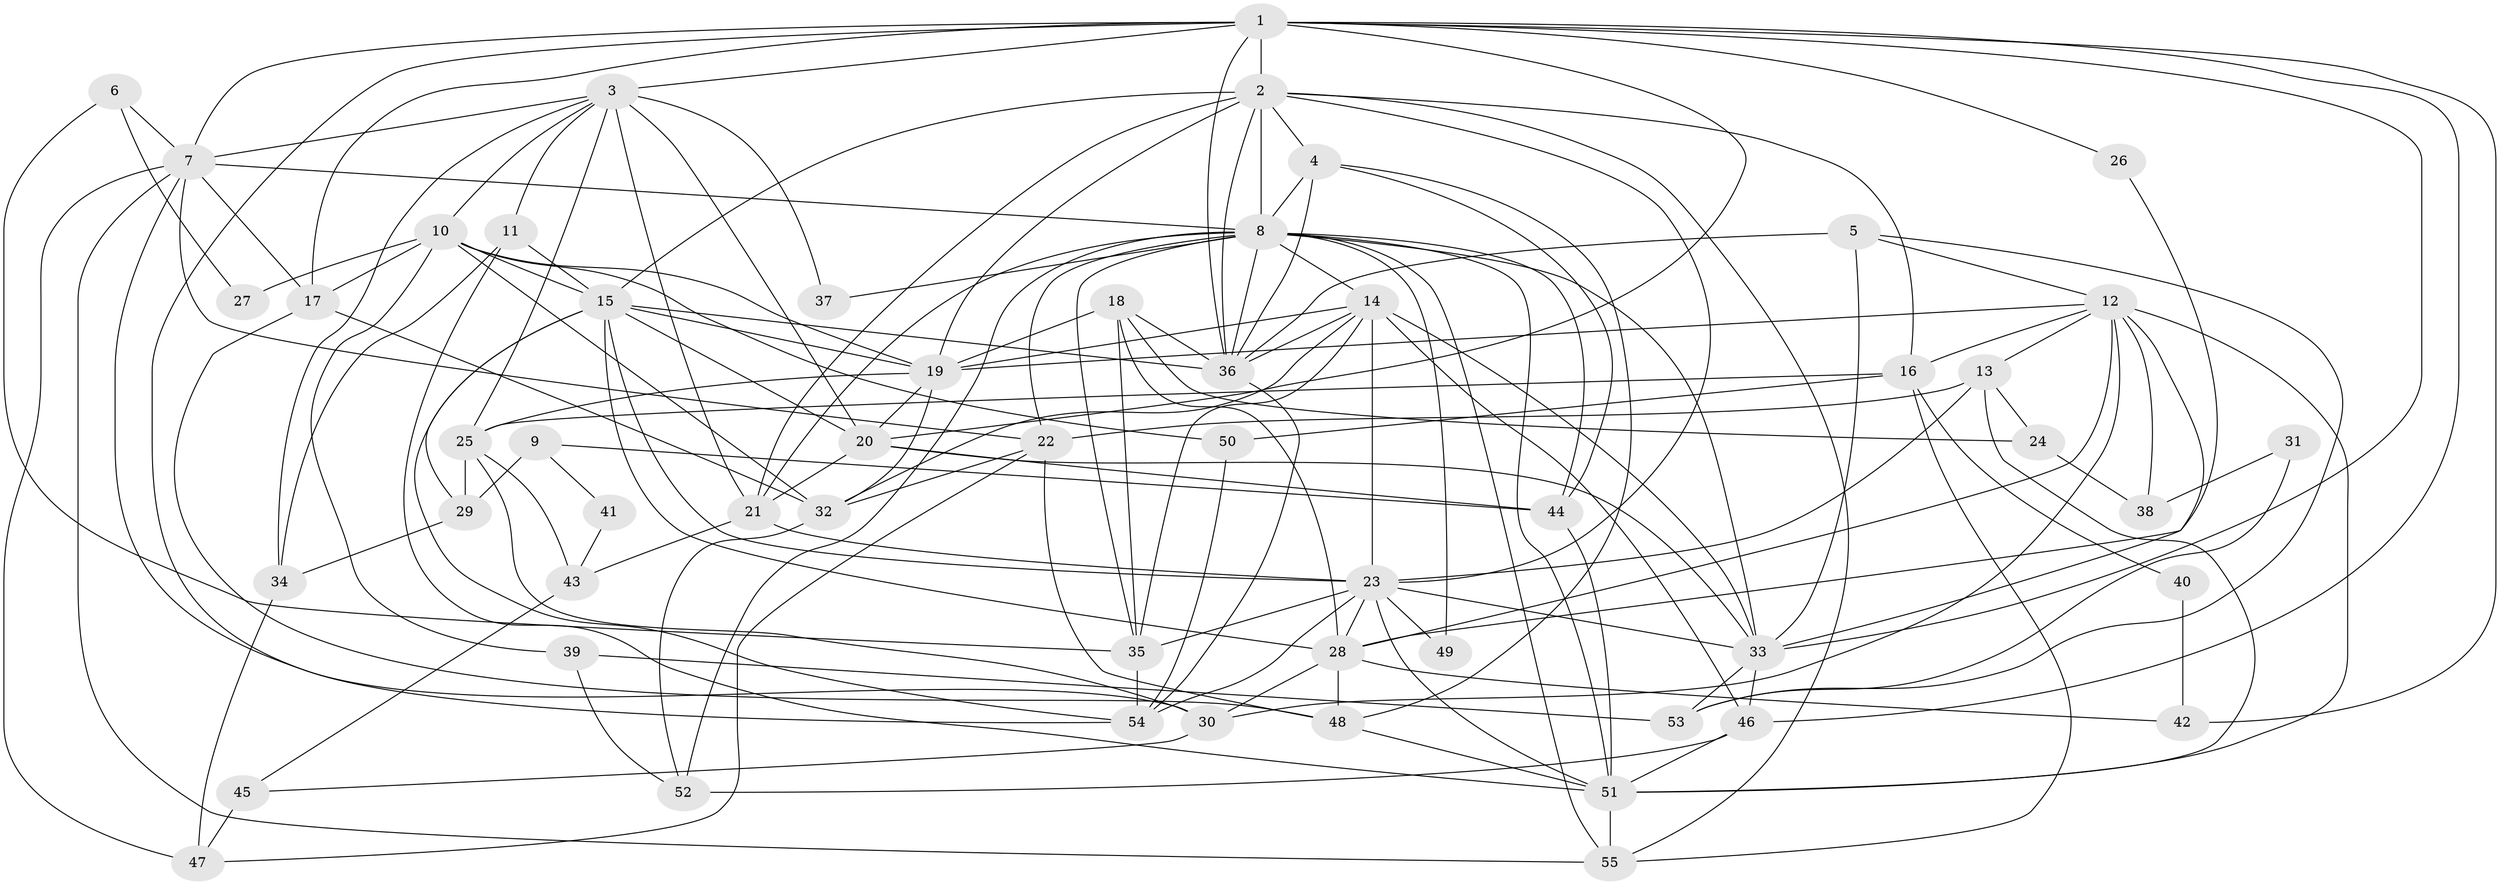 // original degree distribution, {3: 0.33636363636363636, 6: 0.08181818181818182, 4: 0.24545454545454545, 5: 0.16363636363636364, 8: 0.03636363636363636, 2: 0.11818181818181818, 9: 0.00909090909090909, 10: 0.00909090909090909}
// Generated by graph-tools (version 1.1) at 2025/51/03/04/25 22:51:01]
// undirected, 55 vertices, 154 edges
graph export_dot {
  node [color=gray90,style=filled];
  1;
  2;
  3;
  4;
  5;
  6;
  7;
  8;
  9;
  10;
  11;
  12;
  13;
  14;
  15;
  16;
  17;
  18;
  19;
  20;
  21;
  22;
  23;
  24;
  25;
  26;
  27;
  28;
  29;
  30;
  31;
  32;
  33;
  34;
  35;
  36;
  37;
  38;
  39;
  40;
  41;
  42;
  43;
  44;
  45;
  46;
  47;
  48;
  49;
  50;
  51;
  52;
  53;
  54;
  55;
  1 -- 2 [weight=1.0];
  1 -- 3 [weight=1.0];
  1 -- 7 [weight=1.0];
  1 -- 17 [weight=1.0];
  1 -- 20 [weight=1.0];
  1 -- 26 [weight=1.0];
  1 -- 33 [weight=1.0];
  1 -- 36 [weight=1.0];
  1 -- 42 [weight=1.0];
  1 -- 46 [weight=1.0];
  1 -- 54 [weight=1.0];
  2 -- 4 [weight=1.0];
  2 -- 8 [weight=1.0];
  2 -- 15 [weight=1.0];
  2 -- 16 [weight=1.0];
  2 -- 19 [weight=1.0];
  2 -- 21 [weight=1.0];
  2 -- 23 [weight=1.0];
  2 -- 36 [weight=1.0];
  2 -- 55 [weight=1.0];
  3 -- 7 [weight=1.0];
  3 -- 10 [weight=1.0];
  3 -- 11 [weight=1.0];
  3 -- 20 [weight=2.0];
  3 -- 21 [weight=1.0];
  3 -- 25 [weight=1.0];
  3 -- 34 [weight=1.0];
  3 -- 37 [weight=1.0];
  4 -- 8 [weight=1.0];
  4 -- 36 [weight=1.0];
  4 -- 44 [weight=1.0];
  4 -- 48 [weight=1.0];
  5 -- 12 [weight=1.0];
  5 -- 33 [weight=1.0];
  5 -- 36 [weight=1.0];
  5 -- 53 [weight=1.0];
  6 -- 7 [weight=1.0];
  6 -- 27 [weight=1.0];
  6 -- 35 [weight=1.0];
  7 -- 8 [weight=1.0];
  7 -- 17 [weight=1.0];
  7 -- 22 [weight=1.0];
  7 -- 30 [weight=1.0];
  7 -- 47 [weight=1.0];
  7 -- 55 [weight=1.0];
  8 -- 14 [weight=2.0];
  8 -- 21 [weight=1.0];
  8 -- 22 [weight=1.0];
  8 -- 33 [weight=1.0];
  8 -- 35 [weight=1.0];
  8 -- 36 [weight=1.0];
  8 -- 37 [weight=1.0];
  8 -- 44 [weight=1.0];
  8 -- 49 [weight=1.0];
  8 -- 51 [weight=1.0];
  8 -- 52 [weight=1.0];
  8 -- 55 [weight=1.0];
  9 -- 29 [weight=1.0];
  9 -- 41 [weight=1.0];
  9 -- 44 [weight=1.0];
  10 -- 15 [weight=1.0];
  10 -- 17 [weight=1.0];
  10 -- 19 [weight=1.0];
  10 -- 27 [weight=1.0];
  10 -- 32 [weight=1.0];
  10 -- 39 [weight=1.0];
  10 -- 50 [weight=1.0];
  11 -- 15 [weight=1.0];
  11 -- 34 [weight=1.0];
  11 -- 51 [weight=1.0];
  12 -- 13 [weight=1.0];
  12 -- 16 [weight=1.0];
  12 -- 19 [weight=1.0];
  12 -- 28 [weight=1.0];
  12 -- 30 [weight=1.0];
  12 -- 33 [weight=1.0];
  12 -- 38 [weight=1.0];
  12 -- 51 [weight=2.0];
  13 -- 22 [weight=1.0];
  13 -- 23 [weight=1.0];
  13 -- 24 [weight=1.0];
  13 -- 51 [weight=1.0];
  14 -- 19 [weight=1.0];
  14 -- 23 [weight=2.0];
  14 -- 32 [weight=1.0];
  14 -- 33 [weight=1.0];
  14 -- 35 [weight=1.0];
  14 -- 36 [weight=1.0];
  14 -- 46 [weight=1.0];
  15 -- 19 [weight=2.0];
  15 -- 20 [weight=1.0];
  15 -- 23 [weight=1.0];
  15 -- 28 [weight=1.0];
  15 -- 29 [weight=1.0];
  15 -- 36 [weight=1.0];
  15 -- 54 [weight=1.0];
  16 -- 25 [weight=1.0];
  16 -- 40 [weight=1.0];
  16 -- 50 [weight=1.0];
  16 -- 55 [weight=1.0];
  17 -- 32 [weight=1.0];
  17 -- 48 [weight=1.0];
  18 -- 19 [weight=1.0];
  18 -- 24 [weight=1.0];
  18 -- 28 [weight=1.0];
  18 -- 35 [weight=1.0];
  18 -- 36 [weight=1.0];
  19 -- 20 [weight=1.0];
  19 -- 25 [weight=1.0];
  19 -- 32 [weight=1.0];
  20 -- 21 [weight=1.0];
  20 -- 33 [weight=1.0];
  20 -- 44 [weight=1.0];
  21 -- 23 [weight=1.0];
  21 -- 43 [weight=1.0];
  22 -- 32 [weight=1.0];
  22 -- 47 [weight=1.0];
  22 -- 48 [weight=1.0];
  23 -- 28 [weight=1.0];
  23 -- 33 [weight=1.0];
  23 -- 35 [weight=1.0];
  23 -- 49 [weight=1.0];
  23 -- 51 [weight=1.0];
  23 -- 54 [weight=1.0];
  24 -- 38 [weight=1.0];
  25 -- 29 [weight=1.0];
  25 -- 30 [weight=1.0];
  25 -- 43 [weight=1.0];
  26 -- 28 [weight=1.0];
  28 -- 30 [weight=1.0];
  28 -- 42 [weight=1.0];
  28 -- 48 [weight=1.0];
  29 -- 34 [weight=1.0];
  30 -- 45 [weight=1.0];
  31 -- 38 [weight=1.0];
  31 -- 53 [weight=1.0];
  32 -- 52 [weight=1.0];
  33 -- 46 [weight=1.0];
  33 -- 53 [weight=1.0];
  34 -- 47 [weight=1.0];
  35 -- 54 [weight=1.0];
  36 -- 54 [weight=1.0];
  39 -- 52 [weight=1.0];
  39 -- 53 [weight=1.0];
  40 -- 42 [weight=1.0];
  41 -- 43 [weight=1.0];
  43 -- 45 [weight=1.0];
  44 -- 51 [weight=1.0];
  45 -- 47 [weight=1.0];
  46 -- 51 [weight=1.0];
  46 -- 52 [weight=2.0];
  48 -- 51 [weight=1.0];
  50 -- 54 [weight=1.0];
  51 -- 55 [weight=1.0];
}
